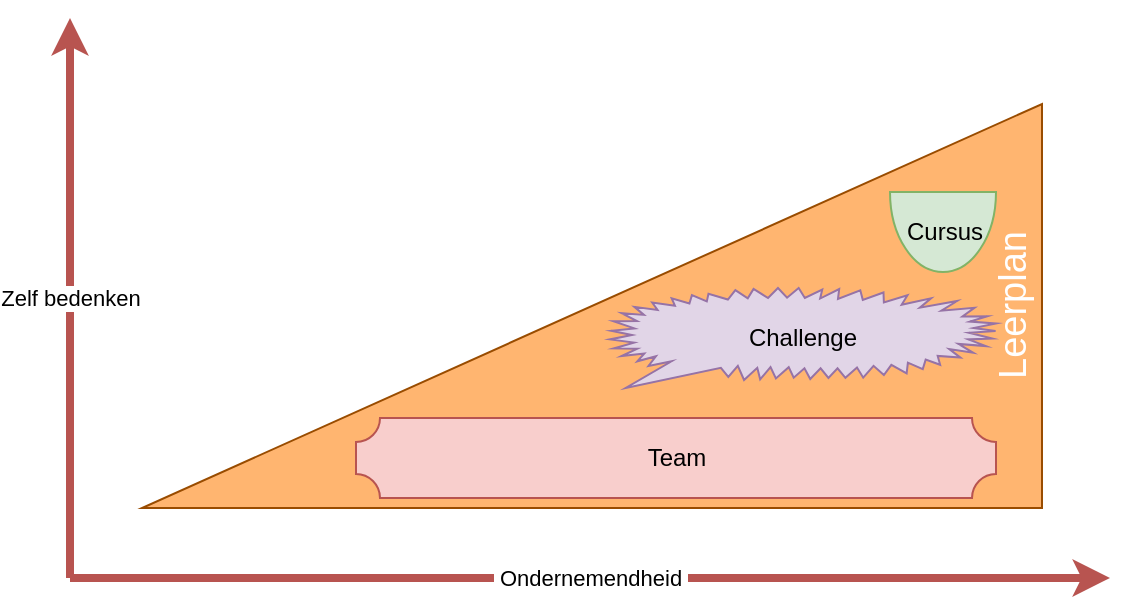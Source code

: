 <mxfile version="11.2.5" type="device" pages="1"><diagram id="CFf5_tlz-6BWx63JV3Uo" name="Page-1"><mxGraphModel dx="786" dy="546" grid="1" gridSize="10" guides="1" tooltips="1" connect="1" arrows="1" fold="1" page="1" pageScale="1" pageWidth="827" pageHeight="1169" math="0" shadow="0"><root><mxCell id="0"/><mxCell id="1" parent="0"/><mxCell id="BRxWzYvYjDkbkHVafPGo-1" value="Zelf bedenken" style="endArrow=classic;html=1;fillColor=#f8cecc;strokeColor=#b85450;strokeWidth=4;" edge="1" parent="1"><mxGeometry width="50" height="50" relative="1" as="geometry"><mxPoint x="80" y="520" as="sourcePoint"/><mxPoint x="80" y="240" as="targetPoint"/></mxGeometry></mxCell><mxCell id="BRxWzYvYjDkbkHVafPGo-2" value="&amp;nbsp;Ondernemendheid&amp;nbsp;" style="endArrow=classic;html=1;fillColor=#f8cecc;strokeColor=#b85450;strokeWidth=4;" edge="1" parent="1"><mxGeometry width="50" height="50" relative="1" as="geometry"><mxPoint x="80" y="520" as="sourcePoint"/><mxPoint x="600" y="520" as="targetPoint"/></mxGeometry></mxCell><mxCell id="BRxWzYvYjDkbkHVafPGo-5" value="&lt;span style=&quot;background-color: rgb(255 , 181 , 112)&quot;&gt;Leerplan&lt;/span&gt;" style="verticalLabelPosition=middle;verticalAlign=bottom;shape=mxgraph.basic.orthogonal_triangle;rotation=-90;labelPosition=center;align=center;html=1;horizontal=1;fontSize=19;fillColor=#FFB570;strokeColor=#994C00;fontColor=#FFFFFF;" vertex="1" parent="1"><mxGeometry x="240" y="159" width="202" height="450" as="geometry"/></mxCell><mxCell id="BRxWzYvYjDkbkHVafPGo-8" value="Challenge" style="whiteSpace=wrap;html=1;shape=mxgraph.basic.loud_callout;fillColor=#e1d5e7;strokeColor=#9673a6;" vertex="1" parent="1"><mxGeometry x="350" y="375" width="193" height="50" as="geometry"/></mxCell><mxCell id="BRxWzYvYjDkbkHVafPGo-9" value="Team" style="verticalLabelPosition=middle;verticalAlign=middle;html=1;shape=mxgraph.basic.plaque;dx=6;labelPosition=center;align=center;fillColor=#f8cecc;strokeColor=#b85450;" vertex="1" parent="1"><mxGeometry x="223" y="440" width="320" height="40" as="geometry"/></mxCell><mxCell id="BRxWzYvYjDkbkHVafPGo-10" value="Cursus" style="verticalLabelPosition=middle;verticalAlign=middle;html=1;shape=mxgraph.basic.half_circle;labelPosition=center;align=center;fillColor=#d5e8d4;strokeColor=#82b366;" vertex="1" parent="1"><mxGeometry x="490" y="327" width="53" height="40" as="geometry"/></mxCell></root></mxGraphModel></diagram></mxfile>